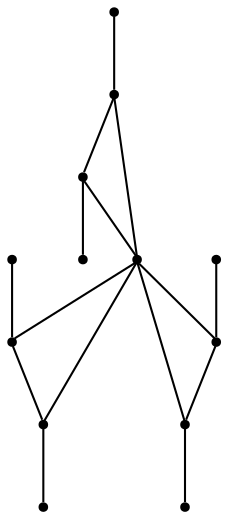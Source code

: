 graph {
  node [shape=point,comment="{\"directed\":false,\"doi\":\"10.4230/LIPIcs.GD.2024.3\",\"figure\":\"7 (3)\"}"]

  v0 [pos="1877.5195774593299,1776.857257427534"]
  v1 [pos="1841.166816996449,1713.2552149911041"]
  v2 [pos="1877.5195774593299,1649.6530453935698"]
  v3 [pos="1950.225098385092,1649.6530453935698"]
  v4 [pos="1877.5195774593299,1522.44896052071"]
  v5 [pos="1841.166816996449,1586.0510029571399"]
  v6 [pos="1768.4612960706868,1713.2552149911041"]
  v7 [pos="1804.8140565335677,1649.6530453935698"]
  v8 [pos="1768.4612960706868,1586.0510029571399"]
  v9 [pos="1732.1085356078056,1649.6530453935698"]
  v10 [pos="1732.1085356078056,1522.4489605207098"]
  v11 [pos="1732.1085356078056,1776.857257427534"]
  v12 [pos="1659.4030146820435,1649.6530453935698"]

  v0 -- v1 [id="-1",pos="1877.5195774593299,1776.857257427534 1841.166816996449,1713.2552149911041 1841.166816996449,1713.2552149911041 1841.166816996449,1713.2552149911041"]
  v12 -- v9 [id="-2",pos="1659.4030146820435,1649.6530453935698 1732.1085356078056,1649.6530453935698 1732.1085356078056,1649.6530453935698 1732.1085356078056,1649.6530453935698"]
  v9 -- v8 [id="-3",pos="1732.1085356078056,1649.6530453935698 1768.4612960706868,1586.0510029571399 1768.4612960706868,1586.0510029571399 1768.4612960706868,1586.0510029571399"]
  v6 -- v11 [id="-4",pos="1768.4612960706868,1713.2552149911041 1732.1085356078056,1776.857257427534 1732.1085356078056,1776.857257427534 1732.1085356078056,1776.857257427534"]
  v8 -- v10 [id="-5",pos="1768.4612960706868,1586.0510029571399 1732.1085356078056,1522.4489605207098 1732.1085356078056,1522.4489605207098 1732.1085356078056,1522.4489605207098"]
  v6 -- v7 [id="-6",pos="1768.4612960706868,1713.2552149911041 1804.8140565335677,1649.6530453935698 1804.8140565335677,1649.6530453935698 1804.8140565335677,1649.6530453935698"]
  v7 -- v5 [id="-7",pos="1804.8140565335677,1649.6530453935698 1841.166816996449,1586.0510029571399 1841.166816996449,1586.0510029571399 1841.166816996449,1586.0510029571399"]
  v7 -- v9 [id="-8",pos="1804.8140565335677,1649.6530453935698 1732.1085356078056,1649.6530453935698 1732.1085356078056,1649.6530453935698 1732.1085356078056,1649.6530453935698"]
  v7 -- v2 [id="-9",pos="1804.8140565335677,1649.6530453935698 1877.5195774593299,1649.6530453935698 1877.5195774593299,1649.6530453935698 1877.5195774593299,1649.6530453935698"]
  v7 -- v8 [id="-10",pos="1804.8140565335677,1649.6530453935698 1768.4612960706868,1586.0510029571399 1768.4612960706868,1586.0510029571399 1768.4612960706868,1586.0510029571399"]
  v5 -- v2 [id="-11",pos="1841.166816996449,1586.0510029571399 1877.5195774593299,1649.6530453935698 1877.5195774593299,1649.6530453935698 1877.5195774593299,1649.6530453935698"]
  v1 -- v7 [id="-12",pos="1841.166816996449,1713.2552149911041 1804.8140565335677,1649.6530453935698 1804.8140565335677,1649.6530453935698 1804.8140565335677,1649.6530453935698"]
  v1 -- v6 [id="-13",pos="1841.166816996449,1713.2552149911041 1768.4612960706868,1713.2552149911041 1768.4612960706868,1713.2552149911041 1768.4612960706868,1713.2552149911041"]
  v4 -- v5 [id="-14",pos="1877.5195774593299,1522.44896052071 1841.166816996449,1586.0510029571399 1841.166816996449,1586.0510029571399 1841.166816996449,1586.0510029571399"]
  v2 -- v3 [id="-15",pos="1877.5195774593299,1649.6530453935698 1950.225098385092,1649.6530453935698 1950.225098385092,1649.6530453935698 1950.225098385092,1649.6530453935698"]
}